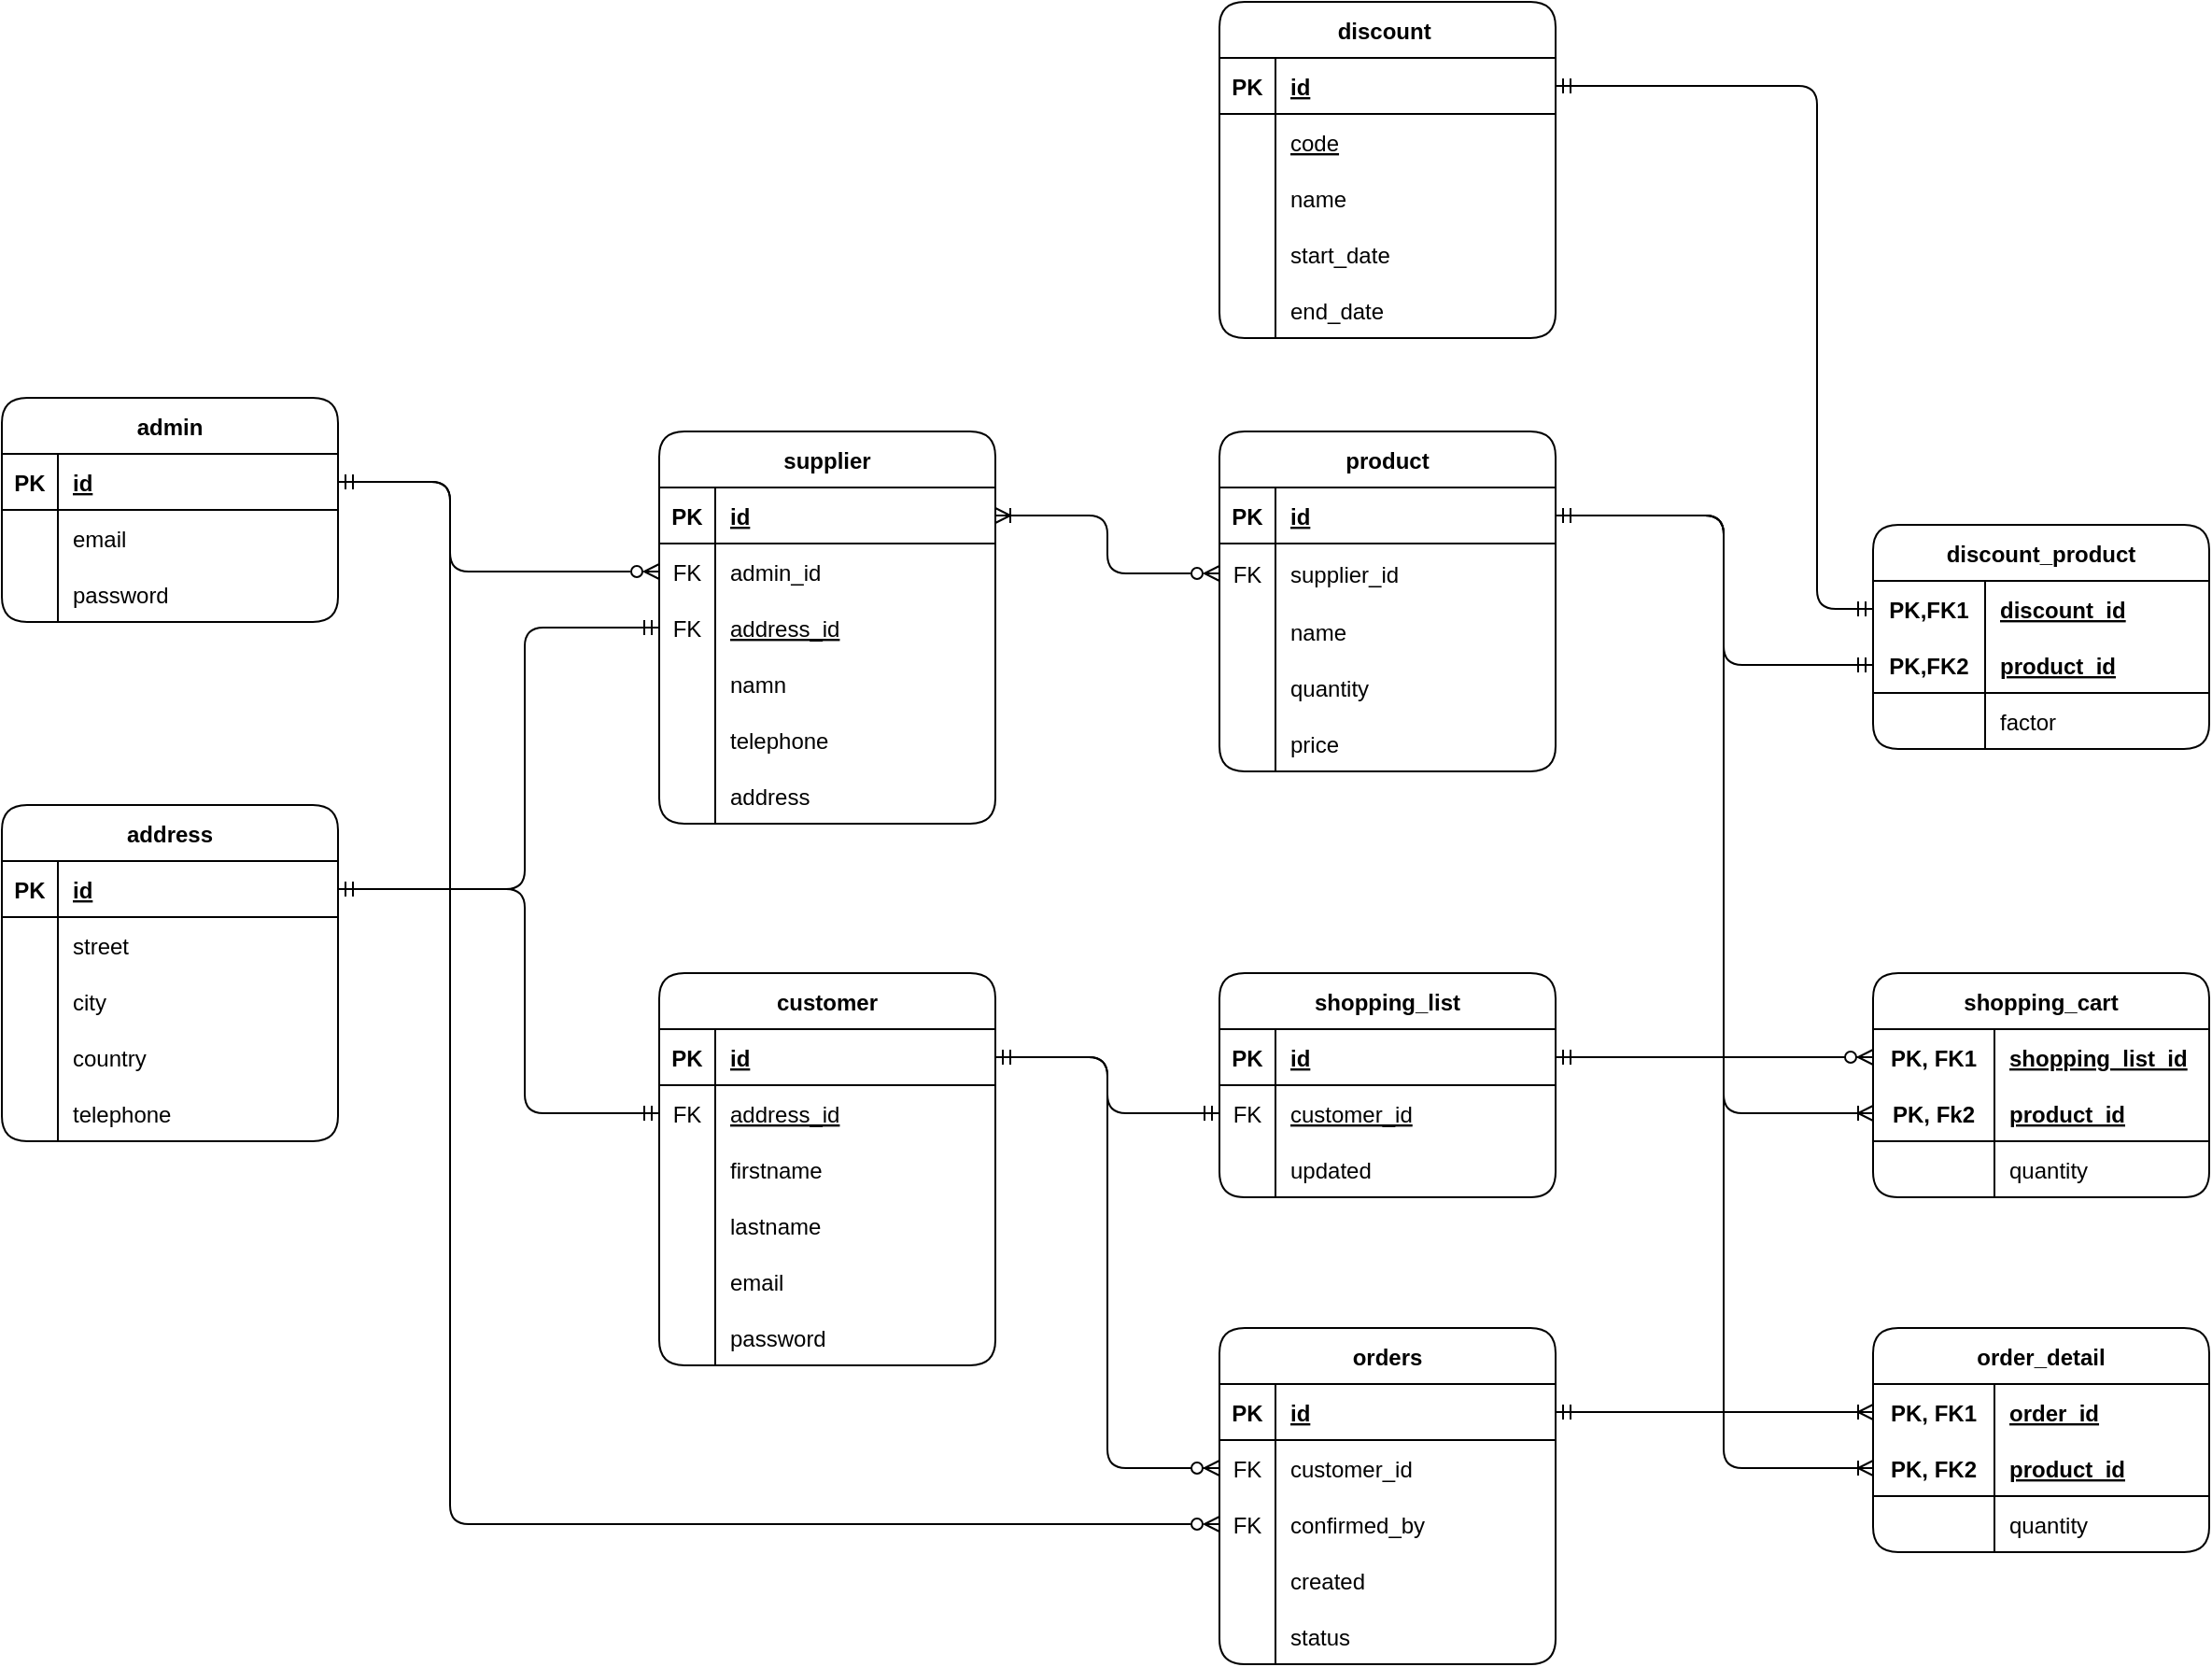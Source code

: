 <mxfile version="20.6.1" type="device"><diagram id="O_u5hDegxzhq3A6RJOMW" name="store"><mxGraphModel dx="1758" dy="850" grid="1" gridSize="10" guides="1" tooltips="1" connect="1" arrows="1" fold="1" page="1" pageScale="1" pageWidth="1654" pageHeight="1169" math="0" shadow="0"><root><object label="" author="Pratchaya Khansomboon, Eric Lundin" id="0"><mxCell/></object><mxCell id="1" parent="0"/><mxCell id="uzOoil46FaPusDe4icp_-27" value="customer" style="shape=table;startSize=30;container=1;collapsible=1;childLayout=tableLayout;fixedRows=1;rowLines=0;fontStyle=1;align=center;resizeLast=1;rounded=1;" parent="1" vertex="1"><mxGeometry x="572" y="660" width="180" height="210" as="geometry"/></mxCell><mxCell id="uzOoil46FaPusDe4icp_-28" value="" style="shape=tableRow;horizontal=0;startSize=0;swimlaneHead=0;swimlaneBody=0;fillColor=none;collapsible=0;dropTarget=0;points=[[0,0.5],[1,0.5]];portConstraint=eastwest;top=0;left=0;right=0;bottom=1;" parent="uzOoil46FaPusDe4icp_-27" vertex="1"><mxGeometry y="30" width="180" height="30" as="geometry"/></mxCell><mxCell id="uzOoil46FaPusDe4icp_-29" value="PK" style="shape=partialRectangle;connectable=0;fillColor=none;top=0;left=0;bottom=0;right=0;fontStyle=1;overflow=hidden;" parent="uzOoil46FaPusDe4icp_-28" vertex="1"><mxGeometry width="30" height="30" as="geometry"><mxRectangle width="30" height="30" as="alternateBounds"/></mxGeometry></mxCell><mxCell id="uzOoil46FaPusDe4icp_-30" value="id" style="shape=partialRectangle;connectable=0;fillColor=none;top=0;left=0;bottom=0;right=0;align=left;spacingLeft=6;fontStyle=5;overflow=hidden;" parent="uzOoil46FaPusDe4icp_-28" vertex="1"><mxGeometry x="30" width="150" height="30" as="geometry"><mxRectangle width="150" height="30" as="alternateBounds"/></mxGeometry></mxCell><mxCell id="uzOoil46FaPusDe4icp_-40" value="" style="shape=tableRow;horizontal=0;startSize=0;swimlaneHead=0;swimlaneBody=0;fillColor=none;collapsible=0;dropTarget=0;points=[[0,0.5],[1,0.5]];portConstraint=eastwest;top=0;left=0;right=0;bottom=0;" parent="uzOoil46FaPusDe4icp_-27" vertex="1"><mxGeometry y="60" width="180" height="30" as="geometry"/></mxCell><mxCell id="uzOoil46FaPusDe4icp_-41" value="FK" style="shape=partialRectangle;connectable=0;fillColor=none;top=0;left=0;bottom=0;right=0;editable=1;overflow=hidden;" parent="uzOoil46FaPusDe4icp_-40" vertex="1"><mxGeometry width="30" height="30" as="geometry"><mxRectangle width="30" height="30" as="alternateBounds"/></mxGeometry></mxCell><mxCell id="uzOoil46FaPusDe4icp_-42" value="address_id" style="shape=partialRectangle;connectable=0;fillColor=none;top=0;left=0;bottom=0;right=0;align=left;spacingLeft=6;overflow=hidden;fontStyle=4" parent="uzOoil46FaPusDe4icp_-40" vertex="1"><mxGeometry x="30" width="150" height="30" as="geometry"><mxRectangle width="150" height="30" as="alternateBounds"/></mxGeometry></mxCell><mxCell id="uzOoil46FaPusDe4icp_-31" value="" style="shape=tableRow;horizontal=0;startSize=0;swimlaneHead=0;swimlaneBody=0;fillColor=none;collapsible=0;dropTarget=0;points=[[0,0.5],[1,0.5]];portConstraint=eastwest;top=0;left=0;right=0;bottom=0;" parent="uzOoil46FaPusDe4icp_-27" vertex="1"><mxGeometry y="90" width="180" height="30" as="geometry"/></mxCell><mxCell id="uzOoil46FaPusDe4icp_-32" value="" style="shape=partialRectangle;connectable=0;fillColor=none;top=0;left=0;bottom=0;right=0;editable=1;overflow=hidden;" parent="uzOoil46FaPusDe4icp_-31" vertex="1"><mxGeometry width="30" height="30" as="geometry"><mxRectangle width="30" height="30" as="alternateBounds"/></mxGeometry></mxCell><mxCell id="uzOoil46FaPusDe4icp_-33" value="firstname" style="shape=partialRectangle;connectable=0;fillColor=none;top=0;left=0;bottom=0;right=0;align=left;spacingLeft=6;overflow=hidden;" parent="uzOoil46FaPusDe4icp_-31" vertex="1"><mxGeometry x="30" width="150" height="30" as="geometry"><mxRectangle width="150" height="30" as="alternateBounds"/></mxGeometry></mxCell><mxCell id="uzOoil46FaPusDe4icp_-34" value="" style="shape=tableRow;horizontal=0;startSize=0;swimlaneHead=0;swimlaneBody=0;fillColor=none;collapsible=0;dropTarget=0;points=[[0,0.5],[1,0.5]];portConstraint=eastwest;top=0;left=0;right=0;bottom=0;" parent="uzOoil46FaPusDe4icp_-27" vertex="1"><mxGeometry y="120" width="180" height="30" as="geometry"/></mxCell><mxCell id="uzOoil46FaPusDe4icp_-35" value="" style="shape=partialRectangle;connectable=0;fillColor=none;top=0;left=0;bottom=0;right=0;editable=1;overflow=hidden;" parent="uzOoil46FaPusDe4icp_-34" vertex="1"><mxGeometry width="30" height="30" as="geometry"><mxRectangle width="30" height="30" as="alternateBounds"/></mxGeometry></mxCell><mxCell id="uzOoil46FaPusDe4icp_-36" value="lastname" style="shape=partialRectangle;connectable=0;fillColor=none;top=0;left=0;bottom=0;right=0;align=left;spacingLeft=6;overflow=hidden;" parent="uzOoil46FaPusDe4icp_-34" vertex="1"><mxGeometry x="30" width="150" height="30" as="geometry"><mxRectangle width="150" height="30" as="alternateBounds"/></mxGeometry></mxCell><mxCell id="uzOoil46FaPusDe4icp_-37" value="" style="shape=tableRow;horizontal=0;startSize=0;swimlaneHead=0;swimlaneBody=0;fillColor=none;collapsible=0;dropTarget=0;points=[[0,0.5],[1,0.5]];portConstraint=eastwest;top=0;left=0;right=0;bottom=0;" parent="uzOoil46FaPusDe4icp_-27" vertex="1"><mxGeometry y="150" width="180" height="30" as="geometry"/></mxCell><mxCell id="uzOoil46FaPusDe4icp_-38" value="" style="shape=partialRectangle;connectable=0;fillColor=none;top=0;left=0;bottom=0;right=0;editable=1;overflow=hidden;" parent="uzOoil46FaPusDe4icp_-37" vertex="1"><mxGeometry width="30" height="30" as="geometry"><mxRectangle width="30" height="30" as="alternateBounds"/></mxGeometry></mxCell><mxCell id="uzOoil46FaPusDe4icp_-39" value="email" style="shape=partialRectangle;connectable=0;fillColor=none;top=0;left=0;bottom=0;right=0;align=left;spacingLeft=6;overflow=hidden;" parent="uzOoil46FaPusDe4icp_-37" vertex="1"><mxGeometry x="30" width="150" height="30" as="geometry"><mxRectangle width="150" height="30" as="alternateBounds"/></mxGeometry></mxCell><mxCell id="uzOoil46FaPusDe4icp_-90" value="" style="shape=tableRow;horizontal=0;startSize=0;swimlaneHead=0;swimlaneBody=0;fillColor=none;collapsible=0;dropTarget=0;points=[[0,0.5],[1,0.5]];portConstraint=eastwest;top=0;left=0;right=0;bottom=0;" parent="uzOoil46FaPusDe4icp_-27" vertex="1"><mxGeometry y="180" width="180" height="30" as="geometry"/></mxCell><mxCell id="uzOoil46FaPusDe4icp_-91" value="" style="shape=partialRectangle;connectable=0;fillColor=none;top=0;left=0;bottom=0;right=0;editable=1;overflow=hidden;" parent="uzOoil46FaPusDe4icp_-90" vertex="1"><mxGeometry width="30" height="30" as="geometry"><mxRectangle width="30" height="30" as="alternateBounds"/></mxGeometry></mxCell><mxCell id="uzOoil46FaPusDe4icp_-92" value="password" style="shape=partialRectangle;connectable=0;fillColor=none;top=0;left=0;bottom=0;right=0;align=left;spacingLeft=6;overflow=hidden;" parent="uzOoil46FaPusDe4icp_-90" vertex="1"><mxGeometry x="30" width="150" height="30" as="geometry"><mxRectangle width="150" height="30" as="alternateBounds"/></mxGeometry></mxCell><mxCell id="uzOoil46FaPusDe4icp_-52" value="shopping_list" style="shape=table;startSize=30;container=1;collapsible=1;childLayout=tableLayout;fixedRows=1;rowLines=0;fontStyle=1;align=center;resizeLast=1;rounded=1;" parent="1" vertex="1"><mxGeometry x="872" y="660" width="180" height="120" as="geometry"/></mxCell><mxCell id="uzOoil46FaPusDe4icp_-53" value="" style="shape=tableRow;horizontal=0;startSize=0;swimlaneHead=0;swimlaneBody=0;fillColor=none;collapsible=0;dropTarget=0;points=[[0,0.5],[1,0.5]];portConstraint=eastwest;top=0;left=0;right=0;bottom=1;" parent="uzOoil46FaPusDe4icp_-52" vertex="1"><mxGeometry y="30" width="180" height="30" as="geometry"/></mxCell><mxCell id="uzOoil46FaPusDe4icp_-54" value="PK" style="shape=partialRectangle;connectable=0;fillColor=none;top=0;left=0;bottom=0;right=0;fontStyle=1;overflow=hidden;" parent="uzOoil46FaPusDe4icp_-53" vertex="1"><mxGeometry width="30" height="30" as="geometry"><mxRectangle width="30" height="30" as="alternateBounds"/></mxGeometry></mxCell><mxCell id="uzOoil46FaPusDe4icp_-55" value="id" style="shape=partialRectangle;connectable=0;fillColor=none;top=0;left=0;bottom=0;right=0;align=left;spacingLeft=6;fontStyle=5;overflow=hidden;" parent="uzOoil46FaPusDe4icp_-53" vertex="1"><mxGeometry x="30" width="150" height="30" as="geometry"><mxRectangle width="150" height="30" as="alternateBounds"/></mxGeometry></mxCell><mxCell id="uzOoil46FaPusDe4icp_-65" value="" style="shape=tableRow;horizontal=0;startSize=0;swimlaneHead=0;swimlaneBody=0;fillColor=none;collapsible=0;dropTarget=0;points=[[0,0.5],[1,0.5]];portConstraint=eastwest;top=0;left=0;right=0;bottom=0;" parent="uzOoil46FaPusDe4icp_-52" vertex="1"><mxGeometry y="60" width="180" height="30" as="geometry"/></mxCell><mxCell id="uzOoil46FaPusDe4icp_-66" value="FK" style="shape=partialRectangle;connectable=0;fillColor=none;top=0;left=0;bottom=0;right=0;fontStyle=0;overflow=hidden;" parent="uzOoil46FaPusDe4icp_-65" vertex="1"><mxGeometry width="30" height="30" as="geometry"><mxRectangle width="30" height="30" as="alternateBounds"/></mxGeometry></mxCell><mxCell id="uzOoil46FaPusDe4icp_-67" value="customer_id" style="shape=partialRectangle;connectable=0;fillColor=none;top=0;left=0;bottom=0;right=0;align=left;spacingLeft=6;fontStyle=4;overflow=hidden;" parent="uzOoil46FaPusDe4icp_-65" vertex="1"><mxGeometry x="30" width="150" height="30" as="geometry"><mxRectangle width="150" height="30" as="alternateBounds"/></mxGeometry></mxCell><mxCell id="uzOoil46FaPusDe4icp_-68" value="" style="shape=tableRow;horizontal=0;startSize=0;swimlaneHead=0;swimlaneBody=0;fillColor=none;collapsible=0;dropTarget=0;points=[[0,0.5],[1,0.5]];portConstraint=eastwest;top=0;left=0;right=0;bottom=0;" parent="uzOoil46FaPusDe4icp_-52" vertex="1"><mxGeometry y="90" width="180" height="30" as="geometry"/></mxCell><mxCell id="uzOoil46FaPusDe4icp_-69" value="" style="shape=partialRectangle;connectable=0;fillColor=none;top=0;left=0;bottom=0;right=0;editable=1;overflow=hidden;" parent="uzOoil46FaPusDe4icp_-68" vertex="1"><mxGeometry width="30" height="30" as="geometry"><mxRectangle width="30" height="30" as="alternateBounds"/></mxGeometry></mxCell><mxCell id="uzOoil46FaPusDe4icp_-70" value="updated" style="shape=partialRectangle;connectable=0;fillColor=none;top=0;left=0;bottom=0;right=0;align=left;spacingLeft=6;overflow=hidden;" parent="uzOoil46FaPusDe4icp_-68" vertex="1"><mxGeometry x="30" width="150" height="30" as="geometry"><mxRectangle width="150" height="30" as="alternateBounds"/></mxGeometry></mxCell><mxCell id="uzOoil46FaPusDe4icp_-71" value="shopping_cart" style="shape=table;startSize=30;container=1;collapsible=1;childLayout=tableLayout;fixedRows=1;rowLines=0;fontStyle=1;align=center;resizeLast=1;rounded=1;" parent="1" vertex="1"><mxGeometry x="1222" y="660" width="180" height="120" as="geometry"/></mxCell><mxCell id="uzOoil46FaPusDe4icp_-72" value="" style="shape=tableRow;horizontal=0;startSize=0;swimlaneHead=0;swimlaneBody=0;fillColor=none;collapsible=0;dropTarget=0;points=[[0,0.5],[1,0.5]];portConstraint=eastwest;top=0;left=0;right=0;bottom=1;strokeColor=none;" parent="uzOoil46FaPusDe4icp_-71" vertex="1"><mxGeometry y="30" width="180" height="30" as="geometry"/></mxCell><mxCell id="uzOoil46FaPusDe4icp_-73" value="PK, FK1" style="shape=partialRectangle;connectable=0;fillColor=none;top=0;left=0;bottom=0;right=0;fontStyle=1;overflow=hidden;" parent="uzOoil46FaPusDe4icp_-72" vertex="1"><mxGeometry width="65.0" height="30" as="geometry"><mxRectangle width="65.0" height="30" as="alternateBounds"/></mxGeometry></mxCell><mxCell id="uzOoil46FaPusDe4icp_-74" value="shopping_list_id" style="shape=partialRectangle;connectable=0;fillColor=none;top=0;left=0;bottom=0;right=0;align=left;spacingLeft=6;fontStyle=5;overflow=hidden;" parent="uzOoil46FaPusDe4icp_-72" vertex="1"><mxGeometry x="65.0" width="115.0" height="30" as="geometry"><mxRectangle width="115.0" height="30" as="alternateBounds"/></mxGeometry></mxCell><mxCell id="8naBbGpd3YxQn6M0OBc--4" value="" style="shape=tableRow;horizontal=0;startSize=0;swimlaneHead=0;swimlaneBody=0;fillColor=none;collapsible=0;dropTarget=0;points=[[0,0.5],[1,0.5]];portConstraint=eastwest;top=0;left=0;right=0;bottom=1;" parent="uzOoil46FaPusDe4icp_-71" vertex="1"><mxGeometry y="60" width="180" height="30" as="geometry"/></mxCell><mxCell id="8naBbGpd3YxQn6M0OBc--5" value="PK, Fk2" style="shape=partialRectangle;connectable=0;fillColor=none;top=0;left=0;bottom=0;right=0;fontStyle=1;overflow=hidden;" parent="8naBbGpd3YxQn6M0OBc--4" vertex="1"><mxGeometry width="65.0" height="30" as="geometry"><mxRectangle width="65.0" height="30" as="alternateBounds"/></mxGeometry></mxCell><mxCell id="8naBbGpd3YxQn6M0OBc--6" value="product_id" style="shape=partialRectangle;connectable=0;fillColor=none;top=0;left=0;bottom=0;right=0;align=left;spacingLeft=6;fontStyle=5;overflow=hidden;" parent="8naBbGpd3YxQn6M0OBc--4" vertex="1"><mxGeometry x="65.0" width="115.0" height="30" as="geometry"><mxRectangle width="115.0" height="30" as="alternateBounds"/></mxGeometry></mxCell><mxCell id="uzOoil46FaPusDe4icp_-84" value="" style="shape=tableRow;horizontal=0;startSize=0;swimlaneHead=0;swimlaneBody=0;fillColor=none;collapsible=0;dropTarget=0;points=[[0,0.5],[1,0.5]];portConstraint=eastwest;top=0;left=0;right=0;bottom=0;" parent="uzOoil46FaPusDe4icp_-71" vertex="1"><mxGeometry y="90" width="180" height="30" as="geometry"/></mxCell><mxCell id="uzOoil46FaPusDe4icp_-85" value="" style="shape=partialRectangle;connectable=0;fillColor=none;top=0;left=0;bottom=0;right=0;editable=1;overflow=hidden;" parent="uzOoil46FaPusDe4icp_-84" vertex="1"><mxGeometry width="65.0" height="30" as="geometry"><mxRectangle width="65.0" height="30" as="alternateBounds"/></mxGeometry></mxCell><mxCell id="uzOoil46FaPusDe4icp_-86" value="quantity" style="shape=partialRectangle;connectable=0;fillColor=none;top=0;left=0;bottom=0;right=0;align=left;spacingLeft=6;overflow=hidden;" parent="uzOoil46FaPusDe4icp_-84" vertex="1"><mxGeometry x="65.0" width="115.0" height="30" as="geometry"><mxRectangle width="115.0" height="30" as="alternateBounds"/></mxGeometry></mxCell><mxCell id="uzOoil46FaPusDe4icp_-88" value="" style="edgeStyle=orthogonalEdgeStyle;fontSize=12;html=1;endArrow=ERmandOne;startArrow=ERmandOne;rounded=1;exitX=1;exitY=0.5;exitDx=0;exitDy=0;entryX=0;entryY=0.5;entryDx=0;entryDy=0;endFill=0;" parent="1" source="uzOoil46FaPusDe4icp_-28" target="uzOoil46FaPusDe4icp_-65" edge="1"><mxGeometry width="100" height="100" relative="1" as="geometry"><mxPoint x="942" y="880" as="sourcePoint"/><mxPoint x="1042" y="780" as="targetPoint"/></mxGeometry></mxCell><mxCell id="uzOoil46FaPusDe4icp_-89" value="" style="edgeStyle=orthogonalEdgeStyle;fontSize=12;html=1;endArrow=ERzeroToMany;startArrow=ERmandOne;rounded=1;exitX=1;exitY=0.5;exitDx=0;exitDy=0;entryX=0;entryY=0.5;entryDx=0;entryDy=0;" parent="1" source="uzOoil46FaPusDe4icp_-53" target="uzOoil46FaPusDe4icp_-72" edge="1"><mxGeometry width="100" height="100" relative="1" as="geometry"><mxPoint x="942" y="880" as="sourcePoint"/><mxPoint x="1042" y="780" as="targetPoint"/><Array as="points"><mxPoint x="1157" y="705"/><mxPoint x="1157" y="705"/></Array></mxGeometry></mxCell><mxCell id="uzOoil46FaPusDe4icp_-93" value="orders" style="shape=table;startSize=30;container=1;collapsible=1;childLayout=tableLayout;fixedRows=1;rowLines=0;fontStyle=1;align=center;resizeLast=1;rounded=1;" parent="1" vertex="1"><mxGeometry x="872" y="850" width="180" height="180" as="geometry"/></mxCell><mxCell id="uzOoil46FaPusDe4icp_-94" value="" style="shape=tableRow;horizontal=0;startSize=0;swimlaneHead=0;swimlaneBody=0;fillColor=none;collapsible=0;dropTarget=0;points=[[0,0.5],[1,0.5]];portConstraint=eastwest;top=0;left=0;right=0;bottom=1;" parent="uzOoil46FaPusDe4icp_-93" vertex="1"><mxGeometry y="30" width="180" height="30" as="geometry"/></mxCell><mxCell id="uzOoil46FaPusDe4icp_-95" value="PK" style="shape=partialRectangle;connectable=0;fillColor=none;top=0;left=0;bottom=0;right=0;fontStyle=1;overflow=hidden;" parent="uzOoil46FaPusDe4icp_-94" vertex="1"><mxGeometry width="30" height="30" as="geometry"><mxRectangle width="30" height="30" as="alternateBounds"/></mxGeometry></mxCell><mxCell id="uzOoil46FaPusDe4icp_-96" value="id" style="shape=partialRectangle;connectable=0;fillColor=none;top=0;left=0;bottom=0;right=0;align=left;spacingLeft=6;fontStyle=5;overflow=hidden;" parent="uzOoil46FaPusDe4icp_-94" vertex="1"><mxGeometry x="30" width="150" height="30" as="geometry"><mxRectangle width="150" height="30" as="alternateBounds"/></mxGeometry></mxCell><mxCell id="uzOoil46FaPusDe4icp_-103" value="" style="shape=tableRow;horizontal=0;startSize=0;swimlaneHead=0;swimlaneBody=0;fillColor=none;collapsible=0;dropTarget=0;points=[[0,0.5],[1,0.5]];portConstraint=eastwest;top=0;left=0;right=0;bottom=0;" parent="uzOoil46FaPusDe4icp_-93" vertex="1"><mxGeometry y="60" width="180" height="30" as="geometry"/></mxCell><mxCell id="uzOoil46FaPusDe4icp_-104" value="FK" style="shape=partialRectangle;connectable=0;fillColor=none;top=0;left=0;bottom=0;right=0;editable=1;overflow=hidden;" parent="uzOoil46FaPusDe4icp_-103" vertex="1"><mxGeometry width="30" height="30" as="geometry"><mxRectangle width="30" height="30" as="alternateBounds"/></mxGeometry></mxCell><mxCell id="uzOoil46FaPusDe4icp_-105" value="customer_id" style="shape=partialRectangle;connectable=0;fillColor=none;top=0;left=0;bottom=0;right=0;align=left;spacingLeft=6;overflow=hidden;" parent="uzOoil46FaPusDe4icp_-103" vertex="1"><mxGeometry x="30" width="150" height="30" as="geometry"><mxRectangle width="150" height="30" as="alternateBounds"/></mxGeometry></mxCell><mxCell id="ajuyiBpz3wt1pcAddQGi-5" value="" style="shape=tableRow;horizontal=0;startSize=0;swimlaneHead=0;swimlaneBody=0;fillColor=none;collapsible=0;dropTarget=0;points=[[0,0.5],[1,0.5]];portConstraint=eastwest;top=0;left=0;right=0;bottom=0;" parent="uzOoil46FaPusDe4icp_-93" vertex="1"><mxGeometry y="90" width="180" height="30" as="geometry"/></mxCell><mxCell id="ajuyiBpz3wt1pcAddQGi-6" value="FK" style="shape=partialRectangle;connectable=0;fillColor=none;top=0;left=0;bottom=0;right=0;fontStyle=0;overflow=hidden;" parent="ajuyiBpz3wt1pcAddQGi-5" vertex="1"><mxGeometry width="30" height="30" as="geometry"><mxRectangle width="30" height="30" as="alternateBounds"/></mxGeometry></mxCell><mxCell id="ajuyiBpz3wt1pcAddQGi-7" value="confirmed_by" style="shape=partialRectangle;connectable=0;fillColor=none;top=0;left=0;bottom=0;right=0;align=left;spacingLeft=6;fontStyle=0;overflow=hidden;" parent="ajuyiBpz3wt1pcAddQGi-5" vertex="1"><mxGeometry x="30" width="150" height="30" as="geometry"><mxRectangle width="150" height="30" as="alternateBounds"/></mxGeometry></mxCell><mxCell id="uzOoil46FaPusDe4icp_-106" value="" style="shape=tableRow;horizontal=0;startSize=0;swimlaneHead=0;swimlaneBody=0;fillColor=none;collapsible=0;dropTarget=0;points=[[0,0.5],[1,0.5]];portConstraint=eastwest;top=0;left=0;right=0;bottom=0;" parent="uzOoil46FaPusDe4icp_-93" vertex="1"><mxGeometry y="120" width="180" height="30" as="geometry"/></mxCell><mxCell id="uzOoil46FaPusDe4icp_-107" value="" style="shape=partialRectangle;connectable=0;fillColor=none;top=0;left=0;bottom=0;right=0;editable=1;overflow=hidden;" parent="uzOoil46FaPusDe4icp_-106" vertex="1"><mxGeometry width="30" height="30" as="geometry"><mxRectangle width="30" height="30" as="alternateBounds"/></mxGeometry></mxCell><mxCell id="uzOoil46FaPusDe4icp_-108" value="created" style="shape=partialRectangle;connectable=0;fillColor=none;top=0;left=0;bottom=0;right=0;align=left;spacingLeft=6;overflow=hidden;" parent="uzOoil46FaPusDe4icp_-106" vertex="1"><mxGeometry x="30" width="150" height="30" as="geometry"><mxRectangle width="150" height="30" as="alternateBounds"/></mxGeometry></mxCell><mxCell id="uzOoil46FaPusDe4icp_-109" value="" style="shape=tableRow;horizontal=0;startSize=0;swimlaneHead=0;swimlaneBody=0;fillColor=none;collapsible=0;dropTarget=0;points=[[0,0.5],[1,0.5]];portConstraint=eastwest;top=0;left=0;right=0;bottom=0;" parent="uzOoil46FaPusDe4icp_-93" vertex="1"><mxGeometry y="150" width="180" height="30" as="geometry"/></mxCell><mxCell id="uzOoil46FaPusDe4icp_-110" value="" style="shape=partialRectangle;connectable=0;fillColor=none;top=0;left=0;bottom=0;right=0;editable=1;overflow=hidden;" parent="uzOoil46FaPusDe4icp_-109" vertex="1"><mxGeometry width="30" height="30" as="geometry"><mxRectangle width="30" height="30" as="alternateBounds"/></mxGeometry></mxCell><mxCell id="uzOoil46FaPusDe4icp_-111" value="status" style="shape=partialRectangle;connectable=0;fillColor=none;top=0;left=0;bottom=0;right=0;align=left;spacingLeft=6;overflow=hidden;" parent="uzOoil46FaPusDe4icp_-109" vertex="1"><mxGeometry x="30" width="150" height="30" as="geometry"><mxRectangle width="150" height="30" as="alternateBounds"/></mxGeometry></mxCell><mxCell id="uzOoil46FaPusDe4icp_-112" value="order_detail" style="shape=table;startSize=30;container=1;collapsible=1;childLayout=tableLayout;fixedRows=1;rowLines=0;fontStyle=1;align=center;resizeLast=1;rounded=1;" parent="1" vertex="1"><mxGeometry x="1222" y="850" width="180" height="120" as="geometry"/></mxCell><mxCell id="uzOoil46FaPusDe4icp_-113" value="" style="shape=tableRow;horizontal=0;startSize=0;swimlaneHead=0;swimlaneBody=0;fillColor=none;collapsible=0;dropTarget=0;points=[[0,0.5],[1,0.5]];portConstraint=eastwest;top=0;left=0;right=0;bottom=1;strokeColor=none;" parent="uzOoil46FaPusDe4icp_-112" vertex="1"><mxGeometry y="30" width="180" height="30" as="geometry"/></mxCell><mxCell id="uzOoil46FaPusDe4icp_-114" value="PK, FK1" style="shape=partialRectangle;connectable=0;fillColor=none;top=0;left=0;bottom=0;right=0;fontStyle=1;overflow=hidden;" parent="uzOoil46FaPusDe4icp_-113" vertex="1"><mxGeometry width="65" height="30" as="geometry"><mxRectangle width="65" height="30" as="alternateBounds"/></mxGeometry></mxCell><mxCell id="uzOoil46FaPusDe4icp_-115" value="order_id" style="shape=partialRectangle;connectable=0;fillColor=none;top=0;left=0;bottom=0;right=0;align=left;spacingLeft=6;fontStyle=5;overflow=hidden;" parent="uzOoil46FaPusDe4icp_-113" vertex="1"><mxGeometry x="65" width="115" height="30" as="geometry"><mxRectangle width="115" height="30" as="alternateBounds"/></mxGeometry></mxCell><mxCell id="8naBbGpd3YxQn6M0OBc--7" value="" style="shape=tableRow;horizontal=0;startSize=0;swimlaneHead=0;swimlaneBody=0;fillColor=none;collapsible=0;dropTarget=0;points=[[0,0.5],[1,0.5]];portConstraint=eastwest;top=0;left=0;right=0;bottom=1;" parent="uzOoil46FaPusDe4icp_-112" vertex="1"><mxGeometry y="60" width="180" height="30" as="geometry"/></mxCell><mxCell id="8naBbGpd3YxQn6M0OBc--8" value="PK, FK2" style="shape=partialRectangle;connectable=0;fillColor=none;top=0;left=0;bottom=0;right=0;fontStyle=1;overflow=hidden;" parent="8naBbGpd3YxQn6M0OBc--7" vertex="1"><mxGeometry width="65" height="30" as="geometry"><mxRectangle width="65" height="30" as="alternateBounds"/></mxGeometry></mxCell><mxCell id="8naBbGpd3YxQn6M0OBc--9" value="product_id" style="shape=partialRectangle;connectable=0;fillColor=none;top=0;left=0;bottom=0;right=0;align=left;spacingLeft=6;fontStyle=5;overflow=hidden;" parent="8naBbGpd3YxQn6M0OBc--7" vertex="1"><mxGeometry x="65" width="115" height="30" as="geometry"><mxRectangle width="115" height="30" as="alternateBounds"/></mxGeometry></mxCell><mxCell id="uzOoil46FaPusDe4icp_-128" value="" style="shape=tableRow;horizontal=0;startSize=0;swimlaneHead=0;swimlaneBody=0;fillColor=none;collapsible=0;dropTarget=0;points=[[0,0.5],[1,0.5]];portConstraint=eastwest;top=0;left=0;right=0;bottom=0;" parent="uzOoil46FaPusDe4icp_-112" vertex="1"><mxGeometry y="90" width="180" height="30" as="geometry"/></mxCell><mxCell id="uzOoil46FaPusDe4icp_-129" value="" style="shape=partialRectangle;connectable=0;fillColor=none;top=0;left=0;bottom=0;right=0;editable=1;overflow=hidden;" parent="uzOoil46FaPusDe4icp_-128" vertex="1"><mxGeometry width="65" height="30" as="geometry"><mxRectangle width="65" height="30" as="alternateBounds"/></mxGeometry></mxCell><mxCell id="uzOoil46FaPusDe4icp_-130" value="quantity" style="shape=partialRectangle;connectable=0;fillColor=none;top=0;left=0;bottom=0;right=0;align=left;spacingLeft=6;overflow=hidden;" parent="uzOoil46FaPusDe4icp_-128" vertex="1"><mxGeometry x="65" width="115" height="30" as="geometry"><mxRectangle width="115" height="30" as="alternateBounds"/></mxGeometry></mxCell><mxCell id="uzOoil46FaPusDe4icp_-131" value="" style="edgeStyle=orthogonalEdgeStyle;fontSize=12;html=1;endArrow=ERoneToMany;startArrow=ERmandOne;rounded=1;entryX=0;entryY=0.5;entryDx=0;entryDy=0;exitX=1;exitY=0.5;exitDx=0;exitDy=0;" parent="1" source="uzOoil46FaPusDe4icp_-94" target="uzOoil46FaPusDe4icp_-113" edge="1"><mxGeometry width="100" height="100" relative="1" as="geometry"><mxPoint x="972" y="970" as="sourcePoint"/><mxPoint x="1222.0" y="955" as="targetPoint"/><Array as="points"><mxPoint x="1157" y="895"/><mxPoint x="1157" y="895"/></Array></mxGeometry></mxCell><mxCell id="uzOoil46FaPusDe4icp_-133" value="" style="edgeStyle=orthogonalEdgeStyle;fontSize=12;html=1;endArrow=ERzeroToMany;startArrow=ERmandOne;rounded=1;exitX=1;exitY=0.5;exitDx=0;exitDy=0;entryX=0;entryY=0.5;entryDx=0;entryDy=0;" parent="1" source="uzOoil46FaPusDe4icp_-28" target="uzOoil46FaPusDe4icp_-103" edge="1"><mxGeometry width="100" height="100" relative="1" as="geometry"><mxPoint x="932" y="1010" as="sourcePoint"/><mxPoint x="1032" y="910" as="targetPoint"/></mxGeometry></mxCell><mxCell id="uzOoil46FaPusDe4icp_-134" value="product" style="shape=table;startSize=30;container=1;collapsible=1;childLayout=tableLayout;fixedRows=1;rowLines=0;fontStyle=1;align=center;resizeLast=1;rounded=1;" parent="1" vertex="1"><mxGeometry x="872" y="370" width="180" height="182.0" as="geometry"/></mxCell><mxCell id="uzOoil46FaPusDe4icp_-135" value="" style="shape=tableRow;horizontal=0;startSize=0;swimlaneHead=0;swimlaneBody=0;fillColor=none;collapsible=0;dropTarget=0;points=[[0,0.5],[1,0.5]];portConstraint=eastwest;top=0;left=0;right=0;bottom=1;" parent="uzOoil46FaPusDe4icp_-134" vertex="1"><mxGeometry y="30" width="180" height="30" as="geometry"/></mxCell><mxCell id="uzOoil46FaPusDe4icp_-136" value="PK" style="shape=partialRectangle;connectable=0;fillColor=none;top=0;left=0;bottom=0;right=0;fontStyle=1;overflow=hidden;" parent="uzOoil46FaPusDe4icp_-135" vertex="1"><mxGeometry width="30" height="30" as="geometry"><mxRectangle width="30" height="30" as="alternateBounds"/></mxGeometry></mxCell><mxCell id="uzOoil46FaPusDe4icp_-137" value="id" style="shape=partialRectangle;connectable=0;fillColor=none;top=0;left=0;bottom=0;right=0;align=left;spacingLeft=6;fontStyle=5;overflow=hidden;" parent="uzOoil46FaPusDe4icp_-135" vertex="1"><mxGeometry x="30" width="150" height="30" as="geometry"><mxRectangle width="150" height="30" as="alternateBounds"/></mxGeometry></mxCell><mxCell id="uzOoil46FaPusDe4icp_-156" value="" style="shape=tableRow;horizontal=0;startSize=0;swimlaneHead=0;swimlaneBody=0;fillColor=none;collapsible=0;dropTarget=0;points=[[0,0.5],[1,0.5]];portConstraint=eastwest;top=0;left=0;right=0;bottom=0;" parent="uzOoil46FaPusDe4icp_-134" vertex="1"><mxGeometry y="60" width="180" height="32" as="geometry"/></mxCell><mxCell id="uzOoil46FaPusDe4icp_-157" value="FK" style="shape=partialRectangle;connectable=0;fillColor=none;top=0;left=0;bottom=0;right=0;editable=1;overflow=hidden;" parent="uzOoil46FaPusDe4icp_-156" vertex="1"><mxGeometry width="30" height="32" as="geometry"><mxRectangle width="30" height="32" as="alternateBounds"/></mxGeometry></mxCell><mxCell id="uzOoil46FaPusDe4icp_-158" value="supplier_id" style="shape=partialRectangle;connectable=0;fillColor=none;top=0;left=0;bottom=0;right=0;align=left;spacingLeft=6;overflow=hidden;" parent="uzOoil46FaPusDe4icp_-156" vertex="1"><mxGeometry x="30" width="150" height="32" as="geometry"><mxRectangle width="150" height="32" as="alternateBounds"/></mxGeometry></mxCell><mxCell id="uzOoil46FaPusDe4icp_-138" value="" style="shape=tableRow;horizontal=0;startSize=0;swimlaneHead=0;swimlaneBody=0;fillColor=none;collapsible=0;dropTarget=0;points=[[0,0.5],[1,0.5]];portConstraint=eastwest;top=0;left=0;right=0;bottom=0;" parent="uzOoil46FaPusDe4icp_-134" vertex="1"><mxGeometry y="92" width="180" height="30" as="geometry"/></mxCell><mxCell id="uzOoil46FaPusDe4icp_-139" value="" style="shape=partialRectangle;connectable=0;fillColor=none;top=0;left=0;bottom=0;right=0;editable=1;overflow=hidden;" parent="uzOoil46FaPusDe4icp_-138" vertex="1"><mxGeometry width="30" height="30" as="geometry"><mxRectangle width="30" height="30" as="alternateBounds"/></mxGeometry></mxCell><mxCell id="uzOoil46FaPusDe4icp_-140" value="name" style="shape=partialRectangle;connectable=0;fillColor=none;top=0;left=0;bottom=0;right=0;align=left;spacingLeft=6;overflow=hidden;" parent="uzOoil46FaPusDe4icp_-138" vertex="1"><mxGeometry x="30" width="150" height="30" as="geometry"><mxRectangle width="150" height="30" as="alternateBounds"/></mxGeometry></mxCell><mxCell id="uzOoil46FaPusDe4icp_-150" value="" style="shape=tableRow;horizontal=0;startSize=0;swimlaneHead=0;swimlaneBody=0;fillColor=none;collapsible=0;dropTarget=0;points=[[0,0.5],[1,0.5]];portConstraint=eastwest;top=0;left=0;right=0;bottom=0;" parent="uzOoil46FaPusDe4icp_-134" vertex="1"><mxGeometry y="122" width="180" height="30" as="geometry"/></mxCell><mxCell id="uzOoil46FaPusDe4icp_-151" value="" style="shape=partialRectangle;connectable=0;fillColor=none;top=0;left=0;bottom=0;right=0;editable=1;overflow=hidden;" parent="uzOoil46FaPusDe4icp_-150" vertex="1"><mxGeometry width="30" height="30" as="geometry"><mxRectangle width="30" height="30" as="alternateBounds"/></mxGeometry></mxCell><mxCell id="uzOoil46FaPusDe4icp_-152" value="quantity" style="shape=partialRectangle;connectable=0;fillColor=none;top=0;left=0;bottom=0;right=0;align=left;spacingLeft=6;overflow=hidden;" parent="uzOoil46FaPusDe4icp_-150" vertex="1"><mxGeometry x="30" width="150" height="30" as="geometry"><mxRectangle width="150" height="30" as="alternateBounds"/></mxGeometry></mxCell><mxCell id="uzOoil46FaPusDe4icp_-153" value="" style="shape=tableRow;horizontal=0;startSize=0;swimlaneHead=0;swimlaneBody=0;fillColor=none;collapsible=0;dropTarget=0;points=[[0,0.5],[1,0.5]];portConstraint=eastwest;top=0;left=0;right=0;bottom=0;" parent="uzOoil46FaPusDe4icp_-134" vertex="1"><mxGeometry y="152" width="180" height="30" as="geometry"/></mxCell><mxCell id="uzOoil46FaPusDe4icp_-154" value="" style="shape=partialRectangle;connectable=0;fillColor=none;top=0;left=0;bottom=0;right=0;editable=1;overflow=hidden;" parent="uzOoil46FaPusDe4icp_-153" vertex="1"><mxGeometry width="30" height="30" as="geometry"><mxRectangle width="30" height="30" as="alternateBounds"/></mxGeometry></mxCell><mxCell id="uzOoil46FaPusDe4icp_-155" value="price" style="shape=partialRectangle;connectable=0;fillColor=none;top=0;left=0;bottom=0;right=0;align=left;spacingLeft=6;overflow=hidden;" parent="uzOoil46FaPusDe4icp_-153" vertex="1"><mxGeometry x="30" width="150" height="30" as="geometry"><mxRectangle width="150" height="30" as="alternateBounds"/></mxGeometry></mxCell><mxCell id="uzOoil46FaPusDe4icp_-162" value="" style="edgeStyle=orthogonalEdgeStyle;fontSize=12;html=1;endArrow=ERoneToMany;endFill=0;rounded=1;entryX=0;entryY=0.5;entryDx=0;entryDy=0;exitX=1;exitY=0.5;exitDx=0;exitDy=0;startArrow=ERmandOne;startFill=0;" parent="1" source="uzOoil46FaPusDe4icp_-135" target="8naBbGpd3YxQn6M0OBc--4" edge="1"><mxGeometry width="100" height="100" relative="1" as="geometry"><mxPoint x="992" y="740" as="sourcePoint"/><mxPoint x="1092" y="640" as="targetPoint"/><Array as="points"><mxPoint x="1142" y="415"/><mxPoint x="1142" y="735"/></Array></mxGeometry></mxCell><mxCell id="uzOoil46FaPusDe4icp_-164" value="" style="edgeStyle=orthogonalEdgeStyle;fontSize=12;html=1;endArrow=ERoneToMany;endFill=0;rounded=1;entryX=0;entryY=0.5;entryDx=0;entryDy=0;exitX=1;exitY=0.5;exitDx=0;exitDy=0;startArrow=ERmandOne;startFill=0;" parent="1" source="uzOoil46FaPusDe4icp_-135" target="8naBbGpd3YxQn6M0OBc--7" edge="1"><mxGeometry width="100" height="100" relative="1" as="geometry"><mxPoint x="992" y="740" as="sourcePoint"/><mxPoint x="1222.0" y="955" as="targetPoint"/><Array as="points"><mxPoint x="1142" y="415"/><mxPoint x="1142" y="925"/></Array></mxGeometry></mxCell><mxCell id="uzOoil46FaPusDe4icp_-165" value="supplier" style="shape=table;startSize=30;container=1;collapsible=1;childLayout=tableLayout;fixedRows=1;rowLines=0;fontStyle=1;align=center;resizeLast=1;rounded=1;" parent="1" vertex="1"><mxGeometry x="572" y="370" width="180" height="210" as="geometry"/></mxCell><mxCell id="uzOoil46FaPusDe4icp_-166" value="" style="shape=tableRow;horizontal=0;startSize=0;swimlaneHead=0;swimlaneBody=0;fillColor=none;collapsible=0;dropTarget=0;points=[[0,0.5],[1,0.5]];portConstraint=eastwest;top=0;left=0;right=0;bottom=1;" parent="uzOoil46FaPusDe4icp_-165" vertex="1"><mxGeometry y="30" width="180" height="30" as="geometry"/></mxCell><mxCell id="uzOoil46FaPusDe4icp_-167" value="PK" style="shape=partialRectangle;connectable=0;fillColor=none;top=0;left=0;bottom=0;right=0;fontStyle=1;overflow=hidden;" parent="uzOoil46FaPusDe4icp_-166" vertex="1"><mxGeometry width="30" height="30" as="geometry"><mxRectangle width="30" height="30" as="alternateBounds"/></mxGeometry></mxCell><mxCell id="uzOoil46FaPusDe4icp_-168" value="id" style="shape=partialRectangle;connectable=0;fillColor=none;top=0;left=0;bottom=0;right=0;align=left;spacingLeft=6;fontStyle=5;overflow=hidden;" parent="uzOoil46FaPusDe4icp_-166" vertex="1"><mxGeometry x="30" width="150" height="30" as="geometry"><mxRectangle width="150" height="30" as="alternateBounds"/></mxGeometry></mxCell><mxCell id="ajuyiBpz3wt1pcAddQGi-1" value="" style="shape=tableRow;horizontal=0;startSize=0;swimlaneHead=0;swimlaneBody=0;fillColor=none;collapsible=0;dropTarget=0;points=[[0,0.5],[1,0.5]];portConstraint=eastwest;top=0;left=0;right=0;bottom=0;" parent="uzOoil46FaPusDe4icp_-165" vertex="1"><mxGeometry y="60" width="180" height="30" as="geometry"/></mxCell><mxCell id="ajuyiBpz3wt1pcAddQGi-2" value="FK" style="shape=partialRectangle;connectable=0;fillColor=none;top=0;left=0;bottom=0;right=0;fontStyle=0;overflow=hidden;" parent="ajuyiBpz3wt1pcAddQGi-1" vertex="1"><mxGeometry width="30" height="30" as="geometry"><mxRectangle width="30" height="30" as="alternateBounds"/></mxGeometry></mxCell><mxCell id="ajuyiBpz3wt1pcAddQGi-3" value="admin_id" style="shape=partialRectangle;connectable=0;fillColor=none;top=0;left=0;bottom=0;right=0;align=left;spacingLeft=6;fontStyle=0;overflow=hidden;" parent="ajuyiBpz3wt1pcAddQGi-1" vertex="1"><mxGeometry x="30" width="150" height="30" as="geometry"><mxRectangle width="150" height="30" as="alternateBounds"/></mxGeometry></mxCell><mxCell id="uzOoil46FaPusDe4icp_-200" value="" style="shape=tableRow;horizontal=0;startSize=0;swimlaneHead=0;swimlaneBody=0;fillColor=none;collapsible=0;dropTarget=0;points=[[0,0.5],[1,0.5]];portConstraint=eastwest;top=0;left=0;right=0;bottom=0;" parent="uzOoil46FaPusDe4icp_-165" vertex="1"><mxGeometry y="90" width="180" height="30" as="geometry"/></mxCell><mxCell id="uzOoil46FaPusDe4icp_-201" value="FK" style="shape=partialRectangle;connectable=0;fillColor=none;top=0;left=0;bottom=0;right=0;fontStyle=0;overflow=hidden;" parent="uzOoil46FaPusDe4icp_-200" vertex="1"><mxGeometry width="30" height="30" as="geometry"><mxRectangle width="30" height="30" as="alternateBounds"/></mxGeometry></mxCell><mxCell id="uzOoil46FaPusDe4icp_-202" value="address_id" style="shape=partialRectangle;connectable=0;fillColor=none;top=0;left=0;bottom=0;right=0;align=left;spacingLeft=6;fontStyle=4;overflow=hidden;" parent="uzOoil46FaPusDe4icp_-200" vertex="1"><mxGeometry x="30" width="150" height="30" as="geometry"><mxRectangle width="150" height="30" as="alternateBounds"/></mxGeometry></mxCell><mxCell id="uzOoil46FaPusDe4icp_-169" value="" style="shape=tableRow;horizontal=0;startSize=0;swimlaneHead=0;swimlaneBody=0;fillColor=none;collapsible=0;dropTarget=0;points=[[0,0.5],[1,0.5]];portConstraint=eastwest;top=0;left=0;right=0;bottom=0;" parent="uzOoil46FaPusDe4icp_-165" vertex="1"><mxGeometry y="120" width="180" height="30" as="geometry"/></mxCell><mxCell id="uzOoil46FaPusDe4icp_-170" value="" style="shape=partialRectangle;connectable=0;fillColor=none;top=0;left=0;bottom=0;right=0;editable=1;overflow=hidden;" parent="uzOoil46FaPusDe4icp_-169" vertex="1"><mxGeometry width="30" height="30" as="geometry"><mxRectangle width="30" height="30" as="alternateBounds"/></mxGeometry></mxCell><mxCell id="uzOoil46FaPusDe4icp_-171" value="namn" style="shape=partialRectangle;connectable=0;fillColor=none;top=0;left=0;bottom=0;right=0;align=left;spacingLeft=6;overflow=hidden;" parent="uzOoil46FaPusDe4icp_-169" vertex="1"><mxGeometry x="30" width="150" height="30" as="geometry"><mxRectangle width="150" height="30" as="alternateBounds"/></mxGeometry></mxCell><mxCell id="uzOoil46FaPusDe4icp_-172" value="" style="shape=tableRow;horizontal=0;startSize=0;swimlaneHead=0;swimlaneBody=0;fillColor=none;collapsible=0;dropTarget=0;points=[[0,0.5],[1,0.5]];portConstraint=eastwest;top=0;left=0;right=0;bottom=0;" parent="uzOoil46FaPusDe4icp_-165" vertex="1"><mxGeometry y="150" width="180" height="30" as="geometry"/></mxCell><mxCell id="uzOoil46FaPusDe4icp_-173" value="" style="shape=partialRectangle;connectable=0;fillColor=none;top=0;left=0;bottom=0;right=0;editable=1;overflow=hidden;" parent="uzOoil46FaPusDe4icp_-172" vertex="1"><mxGeometry width="30" height="30" as="geometry"><mxRectangle width="30" height="30" as="alternateBounds"/></mxGeometry></mxCell><mxCell id="uzOoil46FaPusDe4icp_-174" value="telephone" style="shape=partialRectangle;connectable=0;fillColor=none;top=0;left=0;bottom=0;right=0;align=left;spacingLeft=6;overflow=hidden;" parent="uzOoil46FaPusDe4icp_-172" vertex="1"><mxGeometry x="30" width="150" height="30" as="geometry"><mxRectangle width="150" height="30" as="alternateBounds"/></mxGeometry></mxCell><mxCell id="uzOoil46FaPusDe4icp_-175" value="" style="shape=tableRow;horizontal=0;startSize=0;swimlaneHead=0;swimlaneBody=0;fillColor=none;collapsible=0;dropTarget=0;points=[[0,0.5],[1,0.5]];portConstraint=eastwest;top=0;left=0;right=0;bottom=0;" parent="uzOoil46FaPusDe4icp_-165" vertex="1"><mxGeometry y="180" width="180" height="30" as="geometry"/></mxCell><mxCell id="uzOoil46FaPusDe4icp_-176" value="" style="shape=partialRectangle;connectable=0;fillColor=none;top=0;left=0;bottom=0;right=0;editable=1;overflow=hidden;" parent="uzOoil46FaPusDe4icp_-175" vertex="1"><mxGeometry width="30" height="30" as="geometry"><mxRectangle width="30" height="30" as="alternateBounds"/></mxGeometry></mxCell><mxCell id="uzOoil46FaPusDe4icp_-177" value="address" style="shape=partialRectangle;connectable=0;fillColor=none;top=0;left=0;bottom=0;right=0;align=left;spacingLeft=6;overflow=hidden;" parent="uzOoil46FaPusDe4icp_-175" vertex="1"><mxGeometry x="30" width="150" height="30" as="geometry"><mxRectangle width="150" height="30" as="alternateBounds"/></mxGeometry></mxCell><mxCell id="uzOoil46FaPusDe4icp_-179" style="edgeStyle=orthogonalEdgeStyle;rounded=1;orthogonalLoop=1;jettySize=auto;html=1;exitX=1;exitY=0.5;exitDx=0;exitDy=0;startArrow=ERoneToMany;startFill=0;endArrow=ERzeroToMany;endFill=0;" parent="1" source="uzOoil46FaPusDe4icp_-166" target="uzOoil46FaPusDe4icp_-156" edge="1"><mxGeometry relative="1" as="geometry"/></mxCell><mxCell id="uzOoil46FaPusDe4icp_-180" value="address" style="shape=table;startSize=30;container=1;collapsible=1;childLayout=tableLayout;fixedRows=1;rowLines=0;fontStyle=1;align=center;resizeLast=1;rounded=1;" parent="1" vertex="1"><mxGeometry x="220" y="570" width="180" height="180" as="geometry"/></mxCell><mxCell id="uzOoil46FaPusDe4icp_-181" value="" style="shape=tableRow;horizontal=0;startSize=0;swimlaneHead=0;swimlaneBody=0;fillColor=none;collapsible=0;dropTarget=0;points=[[0,0.5],[1,0.5]];portConstraint=eastwest;top=0;left=0;right=0;bottom=1;" parent="uzOoil46FaPusDe4icp_-180" vertex="1"><mxGeometry y="30" width="180" height="30" as="geometry"/></mxCell><mxCell id="uzOoil46FaPusDe4icp_-182" value="PK" style="shape=partialRectangle;connectable=0;fillColor=none;top=0;left=0;bottom=0;right=0;fontStyle=1;overflow=hidden;" parent="uzOoil46FaPusDe4icp_-181" vertex="1"><mxGeometry width="30" height="30" as="geometry"><mxRectangle width="30" height="30" as="alternateBounds"/></mxGeometry></mxCell><mxCell id="uzOoil46FaPusDe4icp_-183" value="id" style="shape=partialRectangle;connectable=0;fillColor=none;top=0;left=0;bottom=0;right=0;align=left;spacingLeft=6;fontStyle=5;overflow=hidden;" parent="uzOoil46FaPusDe4icp_-181" vertex="1"><mxGeometry x="30" width="150" height="30" as="geometry"><mxRectangle width="150" height="30" as="alternateBounds"/></mxGeometry></mxCell><mxCell id="uzOoil46FaPusDe4icp_-184" value="" style="shape=tableRow;horizontal=0;startSize=0;swimlaneHead=0;swimlaneBody=0;fillColor=none;collapsible=0;dropTarget=0;points=[[0,0.5],[1,0.5]];portConstraint=eastwest;top=0;left=0;right=0;bottom=0;" parent="uzOoil46FaPusDe4icp_-180" vertex="1"><mxGeometry y="60" width="180" height="30" as="geometry"/></mxCell><mxCell id="uzOoil46FaPusDe4icp_-185" value="" style="shape=partialRectangle;connectable=0;fillColor=none;top=0;left=0;bottom=0;right=0;editable=1;overflow=hidden;" parent="uzOoil46FaPusDe4icp_-184" vertex="1"><mxGeometry width="30" height="30" as="geometry"><mxRectangle width="30" height="30" as="alternateBounds"/></mxGeometry></mxCell><mxCell id="uzOoil46FaPusDe4icp_-186" value="street" style="shape=partialRectangle;connectable=0;fillColor=none;top=0;left=0;bottom=0;right=0;align=left;spacingLeft=6;overflow=hidden;" parent="uzOoil46FaPusDe4icp_-184" vertex="1"><mxGeometry x="30" width="150" height="30" as="geometry"><mxRectangle width="150" height="30" as="alternateBounds"/></mxGeometry></mxCell><mxCell id="uzOoil46FaPusDe4icp_-187" value="" style="shape=tableRow;horizontal=0;startSize=0;swimlaneHead=0;swimlaneBody=0;fillColor=none;collapsible=0;dropTarget=0;points=[[0,0.5],[1,0.5]];portConstraint=eastwest;top=0;left=0;right=0;bottom=0;" parent="uzOoil46FaPusDe4icp_-180" vertex="1"><mxGeometry y="90" width="180" height="30" as="geometry"/></mxCell><mxCell id="uzOoil46FaPusDe4icp_-188" value="" style="shape=partialRectangle;connectable=0;fillColor=none;top=0;left=0;bottom=0;right=0;editable=1;overflow=hidden;" parent="uzOoil46FaPusDe4icp_-187" vertex="1"><mxGeometry width="30" height="30" as="geometry"><mxRectangle width="30" height="30" as="alternateBounds"/></mxGeometry></mxCell><mxCell id="uzOoil46FaPusDe4icp_-189" value="city" style="shape=partialRectangle;connectable=0;fillColor=none;top=0;left=0;bottom=0;right=0;align=left;spacingLeft=6;overflow=hidden;" parent="uzOoil46FaPusDe4icp_-187" vertex="1"><mxGeometry x="30" width="150" height="30" as="geometry"><mxRectangle width="150" height="30" as="alternateBounds"/></mxGeometry></mxCell><mxCell id="uzOoil46FaPusDe4icp_-190" value="" style="shape=tableRow;horizontal=0;startSize=0;swimlaneHead=0;swimlaneBody=0;fillColor=none;collapsible=0;dropTarget=0;points=[[0,0.5],[1,0.5]];portConstraint=eastwest;top=0;left=0;right=0;bottom=0;" parent="uzOoil46FaPusDe4icp_-180" vertex="1"><mxGeometry y="120" width="180" height="30" as="geometry"/></mxCell><mxCell id="uzOoil46FaPusDe4icp_-191" value="" style="shape=partialRectangle;connectable=0;fillColor=none;top=0;left=0;bottom=0;right=0;editable=1;overflow=hidden;" parent="uzOoil46FaPusDe4icp_-190" vertex="1"><mxGeometry width="30" height="30" as="geometry"><mxRectangle width="30" height="30" as="alternateBounds"/></mxGeometry></mxCell><mxCell id="uzOoil46FaPusDe4icp_-192" value="country" style="shape=partialRectangle;connectable=0;fillColor=none;top=0;left=0;bottom=0;right=0;align=left;spacingLeft=6;overflow=hidden;" parent="uzOoil46FaPusDe4icp_-190" vertex="1"><mxGeometry x="30" width="150" height="30" as="geometry"><mxRectangle width="150" height="30" as="alternateBounds"/></mxGeometry></mxCell><mxCell id="uzOoil46FaPusDe4icp_-193" value="" style="shape=tableRow;horizontal=0;startSize=0;swimlaneHead=0;swimlaneBody=0;fillColor=none;collapsible=0;dropTarget=0;points=[[0,0.5],[1,0.5]];portConstraint=eastwest;top=0;left=0;right=0;bottom=0;" parent="uzOoil46FaPusDe4icp_-180" vertex="1"><mxGeometry y="150" width="180" height="30" as="geometry"/></mxCell><mxCell id="uzOoil46FaPusDe4icp_-194" value="" style="shape=partialRectangle;connectable=0;fillColor=none;top=0;left=0;bottom=0;right=0;editable=1;overflow=hidden;" parent="uzOoil46FaPusDe4icp_-193" vertex="1"><mxGeometry width="30" height="30" as="geometry"><mxRectangle width="30" height="30" as="alternateBounds"/></mxGeometry></mxCell><mxCell id="uzOoil46FaPusDe4icp_-195" value="telephone" style="shape=partialRectangle;connectable=0;fillColor=none;top=0;left=0;bottom=0;right=0;align=left;spacingLeft=6;overflow=hidden;" parent="uzOoil46FaPusDe4icp_-193" vertex="1"><mxGeometry x="30" width="150" height="30" as="geometry"><mxRectangle width="150" height="30" as="alternateBounds"/></mxGeometry></mxCell><mxCell id="uzOoil46FaPusDe4icp_-199" style="edgeStyle=orthogonalEdgeStyle;rounded=1;orthogonalLoop=1;jettySize=auto;html=1;exitX=0;exitY=0.5;exitDx=0;exitDy=0;entryX=1;entryY=0.5;entryDx=0;entryDy=0;startArrow=ERmandOne;startFill=0;endArrow=ERmandOne;endFill=0;" parent="1" source="uzOoil46FaPusDe4icp_-40" target="uzOoil46FaPusDe4icp_-181" edge="1"><mxGeometry relative="1" as="geometry"><Array as="points"><mxPoint x="500" y="735"/><mxPoint x="500" y="615"/></Array></mxGeometry></mxCell><mxCell id="uzOoil46FaPusDe4icp_-203" style="edgeStyle=orthogonalEdgeStyle;rounded=1;orthogonalLoop=1;jettySize=auto;html=1;exitX=0;exitY=0.5;exitDx=0;exitDy=0;entryX=1;entryY=0.5;entryDx=0;entryDy=0;startArrow=ERmandOne;startFill=0;endArrow=ERmandOne;endFill=0;" parent="1" source="uzOoil46FaPusDe4icp_-200" target="uzOoil46FaPusDe4icp_-181" edge="1"><mxGeometry relative="1" as="geometry"><Array as="points"><mxPoint x="500" y="475"/><mxPoint x="500" y="615"/></Array></mxGeometry></mxCell><mxCell id="uzOoil46FaPusDe4icp_-204" value="admin" style="shape=table;startSize=30;container=1;collapsible=1;childLayout=tableLayout;fixedRows=1;rowLines=0;fontStyle=1;align=center;resizeLast=1;rounded=1;" parent="1" vertex="1"><mxGeometry x="220" y="352" width="180" height="120" as="geometry"/></mxCell><mxCell id="uzOoil46FaPusDe4icp_-205" value="" style="shape=tableRow;horizontal=0;startSize=0;swimlaneHead=0;swimlaneBody=0;fillColor=none;collapsible=0;dropTarget=0;points=[[0,0.5],[1,0.5]];portConstraint=eastwest;top=0;left=0;right=0;bottom=1;" parent="uzOoil46FaPusDe4icp_-204" vertex="1"><mxGeometry y="30" width="180" height="30" as="geometry"/></mxCell><mxCell id="uzOoil46FaPusDe4icp_-206" value="PK" style="shape=partialRectangle;connectable=0;fillColor=none;top=0;left=0;bottom=0;right=0;fontStyle=1;overflow=hidden;" parent="uzOoil46FaPusDe4icp_-205" vertex="1"><mxGeometry width="30" height="30" as="geometry"><mxRectangle width="30" height="30" as="alternateBounds"/></mxGeometry></mxCell><mxCell id="uzOoil46FaPusDe4icp_-207" value="id" style="shape=partialRectangle;connectable=0;fillColor=none;top=0;left=0;bottom=0;right=0;align=left;spacingLeft=6;fontStyle=5;overflow=hidden;" parent="uzOoil46FaPusDe4icp_-205" vertex="1"><mxGeometry x="30" width="150" height="30" as="geometry"><mxRectangle width="150" height="30" as="alternateBounds"/></mxGeometry></mxCell><mxCell id="uzOoil46FaPusDe4icp_-208" value="" style="shape=tableRow;horizontal=0;startSize=0;swimlaneHead=0;swimlaneBody=0;fillColor=none;collapsible=0;dropTarget=0;points=[[0,0.5],[1,0.5]];portConstraint=eastwest;top=0;left=0;right=0;bottom=0;" parent="uzOoil46FaPusDe4icp_-204" vertex="1"><mxGeometry y="60" width="180" height="30" as="geometry"/></mxCell><mxCell id="uzOoil46FaPusDe4icp_-209" value="" style="shape=partialRectangle;connectable=0;fillColor=none;top=0;left=0;bottom=0;right=0;editable=1;overflow=hidden;" parent="uzOoil46FaPusDe4icp_-208" vertex="1"><mxGeometry width="30" height="30" as="geometry"><mxRectangle width="30" height="30" as="alternateBounds"/></mxGeometry></mxCell><mxCell id="uzOoil46FaPusDe4icp_-210" value="email" style="shape=partialRectangle;connectable=0;fillColor=none;top=0;left=0;bottom=0;right=0;align=left;spacingLeft=6;overflow=hidden;" parent="uzOoil46FaPusDe4icp_-208" vertex="1"><mxGeometry x="30" width="150" height="30" as="geometry"><mxRectangle width="150" height="30" as="alternateBounds"/></mxGeometry></mxCell><mxCell id="uzOoil46FaPusDe4icp_-211" value="" style="shape=tableRow;horizontal=0;startSize=0;swimlaneHead=0;swimlaneBody=0;fillColor=none;collapsible=0;dropTarget=0;points=[[0,0.5],[1,0.5]];portConstraint=eastwest;top=0;left=0;right=0;bottom=0;" parent="uzOoil46FaPusDe4icp_-204" vertex="1"><mxGeometry y="90" width="180" height="30" as="geometry"/></mxCell><mxCell id="uzOoil46FaPusDe4icp_-212" value="" style="shape=partialRectangle;connectable=0;fillColor=none;top=0;left=0;bottom=0;right=0;editable=1;overflow=hidden;" parent="uzOoil46FaPusDe4icp_-211" vertex="1"><mxGeometry width="30" height="30" as="geometry"><mxRectangle width="30" height="30" as="alternateBounds"/></mxGeometry></mxCell><mxCell id="uzOoil46FaPusDe4icp_-213" value="password" style="shape=partialRectangle;connectable=0;fillColor=none;top=0;left=0;bottom=0;right=0;align=left;spacingLeft=6;overflow=hidden;" parent="uzOoil46FaPusDe4icp_-211" vertex="1"><mxGeometry x="30" width="150" height="30" as="geometry"><mxRectangle width="150" height="30" as="alternateBounds"/></mxGeometry></mxCell><mxCell id="uzOoil46FaPusDe4icp_-223" value="discount " style="shape=table;startSize=30;container=1;collapsible=1;childLayout=tableLayout;fixedRows=1;rowLines=0;fontStyle=1;align=center;resizeLast=1;rounded=1;" parent="1" vertex="1"><mxGeometry x="872" y="140" width="180" height="180" as="geometry"/></mxCell><mxCell id="uzOoil46FaPusDe4icp_-224" value="" style="shape=tableRow;horizontal=0;startSize=0;swimlaneHead=0;swimlaneBody=0;fillColor=none;collapsible=0;dropTarget=0;points=[[0,0.5],[1,0.5]];portConstraint=eastwest;top=0;left=0;right=0;bottom=1;" parent="uzOoil46FaPusDe4icp_-223" vertex="1"><mxGeometry y="30" width="180" height="30" as="geometry"/></mxCell><mxCell id="uzOoil46FaPusDe4icp_-225" value="PK" style="shape=partialRectangle;connectable=0;fillColor=none;top=0;left=0;bottom=0;right=0;fontStyle=1;overflow=hidden;" parent="uzOoil46FaPusDe4icp_-224" vertex="1"><mxGeometry width="30" height="30" as="geometry"><mxRectangle width="30" height="30" as="alternateBounds"/></mxGeometry></mxCell><mxCell id="uzOoil46FaPusDe4icp_-226" value="id" style="shape=partialRectangle;connectable=0;fillColor=none;top=0;left=0;bottom=0;right=0;align=left;spacingLeft=6;fontStyle=5;overflow=hidden;" parent="uzOoil46FaPusDe4icp_-224" vertex="1"><mxGeometry x="30" width="150" height="30" as="geometry"><mxRectangle width="150" height="30" as="alternateBounds"/></mxGeometry></mxCell><mxCell id="uzOoil46FaPusDe4icp_-230" value="" style="shape=tableRow;horizontal=0;startSize=0;swimlaneHead=0;swimlaneBody=0;fillColor=none;collapsible=0;dropTarget=0;points=[[0,0.5],[1,0.5]];portConstraint=eastwest;top=0;left=0;right=0;bottom=0;" parent="uzOoil46FaPusDe4icp_-223" vertex="1"><mxGeometry y="60" width="180" height="30" as="geometry"/></mxCell><mxCell id="uzOoil46FaPusDe4icp_-231" value="" style="shape=partialRectangle;connectable=0;fillColor=none;top=0;left=0;bottom=0;right=0;editable=1;overflow=hidden;" parent="uzOoil46FaPusDe4icp_-230" vertex="1"><mxGeometry width="30" height="30" as="geometry"><mxRectangle width="30" height="30" as="alternateBounds"/></mxGeometry></mxCell><mxCell id="uzOoil46FaPusDe4icp_-232" value="code" style="shape=partialRectangle;connectable=0;fillColor=none;top=0;left=0;bottom=0;right=0;align=left;spacingLeft=6;overflow=hidden;fontStyle=4" parent="uzOoil46FaPusDe4icp_-230" vertex="1"><mxGeometry x="30" width="150" height="30" as="geometry"><mxRectangle width="150" height="30" as="alternateBounds"/></mxGeometry></mxCell><mxCell id="uzOoil46FaPusDe4icp_-227" value="" style="shape=tableRow;horizontal=0;startSize=0;swimlaneHead=0;swimlaneBody=0;fillColor=none;collapsible=0;dropTarget=0;points=[[0,0.5],[1,0.5]];portConstraint=eastwest;top=0;left=0;right=0;bottom=0;" parent="uzOoil46FaPusDe4icp_-223" vertex="1"><mxGeometry y="90" width="180" height="30" as="geometry"/></mxCell><mxCell id="uzOoil46FaPusDe4icp_-228" value="" style="shape=partialRectangle;connectable=0;fillColor=none;top=0;left=0;bottom=0;right=0;editable=1;overflow=hidden;" parent="uzOoil46FaPusDe4icp_-227" vertex="1"><mxGeometry width="30" height="30" as="geometry"><mxRectangle width="30" height="30" as="alternateBounds"/></mxGeometry></mxCell><mxCell id="uzOoil46FaPusDe4icp_-229" value="name" style="shape=partialRectangle;connectable=0;fillColor=none;top=0;left=0;bottom=0;right=0;align=left;spacingLeft=6;overflow=hidden;" parent="uzOoil46FaPusDe4icp_-227" vertex="1"><mxGeometry x="30" width="150" height="30" as="geometry"><mxRectangle width="150" height="30" as="alternateBounds"/></mxGeometry></mxCell><mxCell id="uzOoil46FaPusDe4icp_-236" value="" style="shape=tableRow;horizontal=0;startSize=0;swimlaneHead=0;swimlaneBody=0;fillColor=none;collapsible=0;dropTarget=0;points=[[0,0.5],[1,0.5]];portConstraint=eastwest;top=0;left=0;right=0;bottom=0;" parent="uzOoil46FaPusDe4icp_-223" vertex="1"><mxGeometry y="120" width="180" height="30" as="geometry"/></mxCell><mxCell id="uzOoil46FaPusDe4icp_-237" value="" style="shape=partialRectangle;connectable=0;fillColor=none;top=0;left=0;bottom=0;right=0;editable=1;overflow=hidden;" parent="uzOoil46FaPusDe4icp_-236" vertex="1"><mxGeometry width="30" height="30" as="geometry"><mxRectangle width="30" height="30" as="alternateBounds"/></mxGeometry></mxCell><mxCell id="uzOoil46FaPusDe4icp_-238" value="start_date" style="shape=partialRectangle;connectable=0;fillColor=none;top=0;left=0;bottom=0;right=0;align=left;spacingLeft=6;overflow=hidden;" parent="uzOoil46FaPusDe4icp_-236" vertex="1"><mxGeometry x="30" width="150" height="30" as="geometry"><mxRectangle width="150" height="30" as="alternateBounds"/></mxGeometry></mxCell><mxCell id="uzOoil46FaPusDe4icp_-239" value="" style="shape=tableRow;horizontal=0;startSize=0;swimlaneHead=0;swimlaneBody=0;fillColor=none;collapsible=0;dropTarget=0;points=[[0,0.5],[1,0.5]];portConstraint=eastwest;top=0;left=0;right=0;bottom=0;" parent="uzOoil46FaPusDe4icp_-223" vertex="1"><mxGeometry y="150" width="180" height="30" as="geometry"/></mxCell><mxCell id="uzOoil46FaPusDe4icp_-240" value="" style="shape=partialRectangle;connectable=0;fillColor=none;top=0;left=0;bottom=0;right=0;editable=1;overflow=hidden;" parent="uzOoil46FaPusDe4icp_-239" vertex="1"><mxGeometry width="30" height="30" as="geometry"><mxRectangle width="30" height="30" as="alternateBounds"/></mxGeometry></mxCell><mxCell id="uzOoil46FaPusDe4icp_-241" value="end_date" style="shape=partialRectangle;connectable=0;fillColor=none;top=0;left=0;bottom=0;right=0;align=left;spacingLeft=6;overflow=hidden;" parent="uzOoil46FaPusDe4icp_-239" vertex="1"><mxGeometry x="30" width="150" height="30" as="geometry"><mxRectangle width="150" height="30" as="alternateBounds"/></mxGeometry></mxCell><mxCell id="uzOoil46FaPusDe4icp_-255" value="discount_product" style="shape=table;startSize=30;container=1;collapsible=1;childLayout=tableLayout;fixedRows=1;rowLines=0;fontStyle=1;align=center;resizeLast=1;rounded=1;" parent="1" vertex="1"><mxGeometry x="1222" y="420" width="180" height="120" as="geometry"/></mxCell><mxCell id="uzOoil46FaPusDe4icp_-256" value="" style="shape=tableRow;horizontal=0;startSize=0;swimlaneHead=0;swimlaneBody=0;fillColor=none;collapsible=0;dropTarget=0;points=[[0,0.5],[1,0.5]];portConstraint=eastwest;top=0;left=0;right=0;bottom=0;" parent="uzOoil46FaPusDe4icp_-255" vertex="1"><mxGeometry y="30" width="180" height="30" as="geometry"/></mxCell><mxCell id="uzOoil46FaPusDe4icp_-257" value="PK,FK1" style="shape=partialRectangle;connectable=0;fillColor=none;top=0;left=0;bottom=0;right=0;fontStyle=1;overflow=hidden;" parent="uzOoil46FaPusDe4icp_-256" vertex="1"><mxGeometry width="60" height="30" as="geometry"><mxRectangle width="60" height="30" as="alternateBounds"/></mxGeometry></mxCell><mxCell id="uzOoil46FaPusDe4icp_-258" value="discount_id" style="shape=partialRectangle;connectable=0;fillColor=none;top=0;left=0;bottom=0;right=0;align=left;spacingLeft=6;fontStyle=5;overflow=hidden;" parent="uzOoil46FaPusDe4icp_-256" vertex="1"><mxGeometry x="60" width="120" height="30" as="geometry"><mxRectangle width="120" height="30" as="alternateBounds"/></mxGeometry></mxCell><mxCell id="uzOoil46FaPusDe4icp_-259" value="" style="shape=tableRow;horizontal=0;startSize=0;swimlaneHead=0;swimlaneBody=0;fillColor=none;collapsible=0;dropTarget=0;points=[[0,0.5],[1,0.5]];portConstraint=eastwest;top=0;left=0;right=0;bottom=1;" parent="uzOoil46FaPusDe4icp_-255" vertex="1"><mxGeometry y="60" width="180" height="30" as="geometry"/></mxCell><mxCell id="uzOoil46FaPusDe4icp_-260" value="PK,FK2" style="shape=partialRectangle;connectable=0;fillColor=none;top=0;left=0;bottom=0;right=0;fontStyle=1;overflow=hidden;" parent="uzOoil46FaPusDe4icp_-259" vertex="1"><mxGeometry width="60" height="30" as="geometry"><mxRectangle width="60" height="30" as="alternateBounds"/></mxGeometry></mxCell><mxCell id="uzOoil46FaPusDe4icp_-261" value="product_id" style="shape=partialRectangle;connectable=0;fillColor=none;top=0;left=0;bottom=0;right=0;align=left;spacingLeft=6;fontStyle=5;overflow=hidden;" parent="uzOoil46FaPusDe4icp_-259" vertex="1"><mxGeometry x="60" width="120" height="30" as="geometry"><mxRectangle width="120" height="30" as="alternateBounds"/></mxGeometry></mxCell><mxCell id="uzOoil46FaPusDe4icp_-262" value="" style="shape=tableRow;horizontal=0;startSize=0;swimlaneHead=0;swimlaneBody=0;fillColor=none;collapsible=0;dropTarget=0;points=[[0,0.5],[1,0.5]];portConstraint=eastwest;top=0;left=0;right=0;bottom=0;" parent="uzOoil46FaPusDe4icp_-255" vertex="1"><mxGeometry y="90" width="180" height="30" as="geometry"/></mxCell><mxCell id="uzOoil46FaPusDe4icp_-263" value="" style="shape=partialRectangle;connectable=0;fillColor=none;top=0;left=0;bottom=0;right=0;editable=1;overflow=hidden;" parent="uzOoil46FaPusDe4icp_-262" vertex="1"><mxGeometry width="60" height="30" as="geometry"><mxRectangle width="60" height="30" as="alternateBounds"/></mxGeometry></mxCell><mxCell id="uzOoil46FaPusDe4icp_-264" value="factor" style="shape=partialRectangle;connectable=0;fillColor=none;top=0;left=0;bottom=0;right=0;align=left;spacingLeft=6;overflow=hidden;" parent="uzOoil46FaPusDe4icp_-262" vertex="1"><mxGeometry x="60" width="120" height="30" as="geometry"><mxRectangle width="120" height="30" as="alternateBounds"/></mxGeometry></mxCell><mxCell id="uzOoil46FaPusDe4icp_-268" style="edgeStyle=orthogonalEdgeStyle;rounded=1;orthogonalLoop=1;jettySize=auto;html=1;exitX=0;exitY=0.5;exitDx=0;exitDy=0;entryX=1;entryY=0.5;entryDx=0;entryDy=0;startArrow=ERmandOne;startFill=0;endArrow=ERmandOne;endFill=0;" parent="1" source="uzOoil46FaPusDe4icp_-256" target="uzOoil46FaPusDe4icp_-224" edge="1"><mxGeometry relative="1" as="geometry"><Array as="points"><mxPoint x="1192" y="465"/><mxPoint x="1192" y="185"/></Array></mxGeometry></mxCell><mxCell id="uzOoil46FaPusDe4icp_-269" style="edgeStyle=orthogonalEdgeStyle;rounded=1;orthogonalLoop=1;jettySize=auto;html=1;exitX=0;exitY=0.5;exitDx=0;exitDy=0;entryX=1;entryY=0.5;entryDx=0;entryDy=0;startArrow=ERmandOne;startFill=0;endArrow=ERmandOne;endFill=0;" parent="1" source="uzOoil46FaPusDe4icp_-259" target="uzOoil46FaPusDe4icp_-135" edge="1"><mxGeometry relative="1" as="geometry"><Array as="points"><mxPoint x="1142" y="495"/><mxPoint x="1142" y="415"/></Array></mxGeometry></mxCell><mxCell id="ajuyiBpz3wt1pcAddQGi-8" style="edgeStyle=orthogonalEdgeStyle;rounded=1;orthogonalLoop=1;jettySize=auto;html=1;exitX=0;exitY=0.5;exitDx=0;exitDy=0;entryX=1;entryY=0.5;entryDx=0;entryDy=0;startArrow=ERzeroToMany;startFill=0;endArrow=ERmandOne;endFill=0;" parent="1" source="ajuyiBpz3wt1pcAddQGi-5" target="uzOoil46FaPusDe4icp_-205" edge="1"><mxGeometry relative="1" as="geometry"><Array as="points"><mxPoint x="460" y="955"/><mxPoint x="460" y="397"/></Array></mxGeometry></mxCell><mxCell id="vnkB-fxiqStU8lt7lwkA-2" style="edgeStyle=orthogonalEdgeStyle;rounded=1;orthogonalLoop=1;jettySize=auto;html=1;entryX=0;entryY=0.5;entryDx=0;entryDy=0;endArrow=ERzeroToMany;endFill=0;startArrow=ERmandOne;startFill=0;" edge="1" parent="1" source="uzOoil46FaPusDe4icp_-205" target="ajuyiBpz3wt1pcAddQGi-1"><mxGeometry relative="1" as="geometry"><Array as="points"><mxPoint x="460" y="397"/><mxPoint x="460" y="445"/></Array></mxGeometry></mxCell></root></mxGraphModel></diagram></mxfile>
